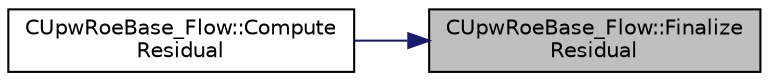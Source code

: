 digraph "CUpwRoeBase_Flow::FinalizeResidual"
{
 // LATEX_PDF_SIZE
  edge [fontname="Helvetica",fontsize="10",labelfontname="Helvetica",labelfontsize="10"];
  node [fontname="Helvetica",fontsize="10",shape=record];
  rankdir="RL";
  Node1 [label="CUpwRoeBase_Flow::Finalize\lResidual",height=0.2,width=0.4,color="black", fillcolor="grey75", style="filled", fontcolor="black",tooltip="Derived classes must specialize this method to add the specifics of the scheme they implement (e...."];
  Node1 -> Node2 [dir="back",color="midnightblue",fontsize="10",style="solid",fontname="Helvetica"];
  Node2 [label="CUpwRoeBase_Flow::Compute\lResidual",height=0.2,width=0.4,color="black", fillcolor="white", style="filled",URL="$classCUpwRoeBase__Flow.html#ae828f7505381432012daa1618ff9f030",tooltip="Compute the flux from node i to node j, part common to most Roe schemes."];
}
